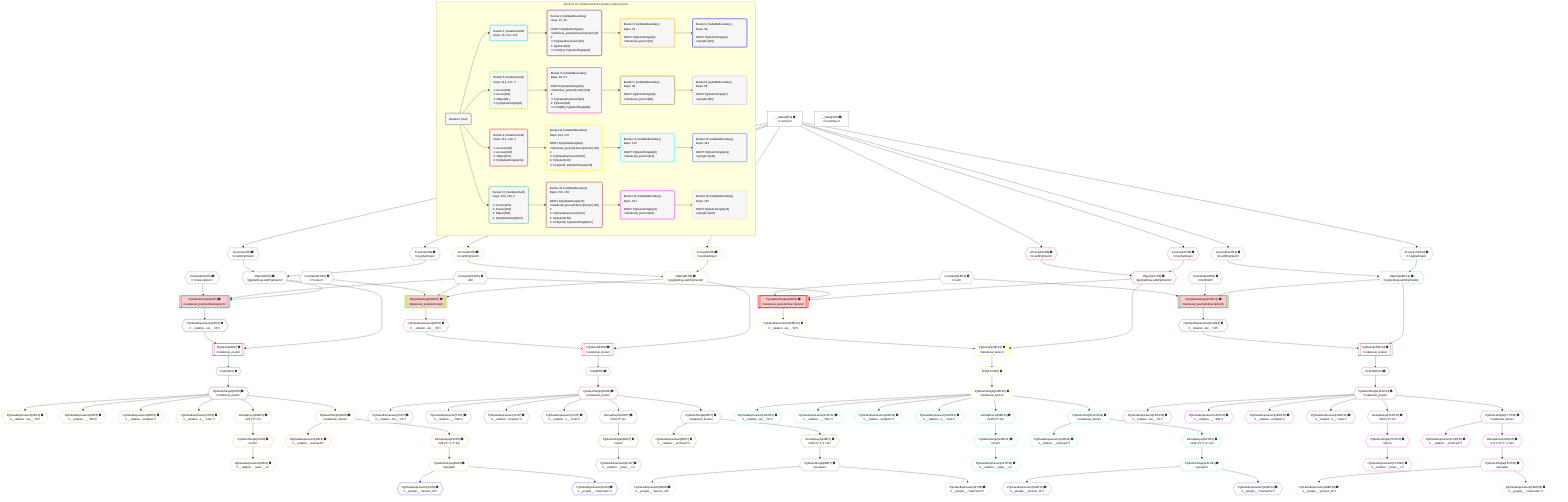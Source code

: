 %%{init: {'themeVariables': { 'fontSize': '12px'}}}%%
graph TD
    classDef path fill:#eee,stroke:#000,color:#000
    classDef plan fill:#fff,stroke-width:1px,color:#000
    classDef itemplan fill:#fff,stroke-width:2px,color:#000
    classDef unbatchedplan fill:#dff,stroke-width:1px,color:#000
    classDef sideeffectplan fill:#fcc,stroke-width:2px,color:#000
    classDef bucket fill:#f6f6f6,color:#000,stroke-width:2px,text-align:left


    %% plan dependencies
    Object15{{"Object[15∈0] ➊<br />ᐸ{pgSettings,withPgClient}ᐳ"}}:::plan
    Access13{{"Access[13∈0] ➊<br />ᐸ2.pgSettingsᐳ"}}:::plan
    Access14{{"Access[14∈0] ➊<br />ᐸ2.withPgClientᐳ"}}:::plan
    Access13 & Access14 --> Object15
    __Value2["__Value[2∈0] ➊<br />ᐸcontextᐳ"]:::plan
    __Value2 --> Access13
    __Value2 --> Access14
    __Value4["__Value[4∈0] ➊<br />ᐸrootValueᐳ"]:::plan
    Constant214{{"Constant[214∈0] ➊<br />ᐸ4ᐳ"}}:::plan
    Constant215{{"Constant[215∈0] ➊<br />ᐸ'A description'ᐳ"}}:::plan
    Constant217{{"Constant[217∈0] ➊<br />ᐸ'A note'ᐳ"}}:::plan
    Constant219{{"Constant[219∈0] ➊<br />ᐸnullᐳ"}}:::plan
    Constant220{{"Constant[220∈0] ➊<br />ᐸ3141592ᐳ"}}:::plan
    PgUpdateSingle12[["PgUpdateSingle[12∈1] ➊<br />ᐸrelational_posts(id;description)ᐳ"]]:::sideeffectplan
    Object15 & Constant214 & Constant215 --> PgUpdateSingle12
    PgSelect18[["PgSelect[18∈2] ➊<br />ᐸrelational_postsᐳ"]]:::plan
    PgClassExpression16{{"PgClassExpression[16∈2] ➊<br />ᐸ__relation...sts__.”id”ᐳ"}}:::plan
    Object15 & PgClassExpression16 --> PgSelect18
    PgUpdateSingle12 --> PgClassExpression16
    First22{{"First[22∈2] ➊"}}:::plan
    PgSelect18 --> First22
    PgSelectSingle23{{"PgSelectSingle[23∈2] ➊<br />ᐸrelational_postsᐳ"}}:::plan
    First22 --> PgSelectSingle23
    PgClassExpression24{{"PgClassExpression[24∈3] ➊<br />ᐸ__relation...sts__.”id”ᐳ"}}:::plan
    PgSelectSingle23 --> PgClassExpression24
    PgClassExpression25{{"PgClassExpression[25∈3] ➊<br />ᐸ__relation...__.”title”ᐳ"}}:::plan
    PgSelectSingle23 --> PgClassExpression25
    PgClassExpression26{{"PgClassExpression[26∈3] ➊<br />ᐸ__relation...scription”ᐳ"}}:::plan
    PgSelectSingle23 --> PgClassExpression26
    PgClassExpression27{{"PgClassExpression[27∈3] ➊<br />ᐸ__relation...s__.”note”ᐳ"}}:::plan
    PgSelectSingle23 --> PgClassExpression27
    PgSelectSingle34{{"PgSelectSingle[34∈3] ➊<br />ᐸtextᐳ"}}:::plan
    RemapKeys194{{"RemapKeys[194∈3] ➊<br />ᐸ23:{”0”:7}ᐳ"}}:::plan
    RemapKeys194 --> PgSelectSingle34
    PgClassExpression35{{"PgClassExpression[35∈3] ➊<br />ᐸ__relation..._lower__.vᐳ"}}:::plan
    PgSelectSingle34 --> PgClassExpression35
    PgSelectSingle39{{"PgSelectSingle[39∈3] ➊<br />ᐸrelational_itemsᐳ"}}:::plan
    PgSelectSingle23 --> PgSelectSingle39
    PgClassExpression40{{"PgClassExpression[40∈3] ➊<br />ᐸ__relation..._archived”ᐳ"}}:::plan
    PgSelectSingle39 --> PgClassExpression40
    PgSelectSingle49{{"PgSelectSingle[49∈3] ➊<br />ᐸpeopleᐳ"}}:::plan
    RemapKeys190{{"RemapKeys[190∈3] ➊<br />ᐸ39:{”0”:1,”1”:2}ᐳ"}}:::plan
    RemapKeys190 --> PgSelectSingle49
    PgSelectSingle39 --> RemapKeys190
    PgSelectSingle23 --> RemapKeys194
    PgClassExpression50{{"PgClassExpression[50∈4] ➊<br />ᐸ__people__.”person_id”ᐳ"}}:::plan
    PgSelectSingle49 --> PgClassExpression50
    PgClassExpression51{{"PgClassExpression[51∈4] ➊<br />ᐸ__people__.”username”ᐳ"}}:::plan
    PgSelectSingle49 --> PgClassExpression51
    PgUpdateSingle58[["PgUpdateSingle[58∈5] ➊<br />ᐸrelational_posts(id;note)ᐳ"]]:::sideeffectplan
    Object61{{"Object[61∈5] ➊<br />ᐸ{pgSettings,withPgClient}ᐳ"}}:::plan
    Object61 & Constant214 & Constant217 --> PgUpdateSingle58
    Access59{{"Access[59∈5] ➊<br />ᐸ2.pgSettingsᐳ"}}:::plan
    Access60{{"Access[60∈5] ➊<br />ᐸ2.withPgClientᐳ"}}:::plan
    Access59 & Access60 --> Object61
    __Value2 --> Access59
    __Value2 --> Access60
    PgSelect64[["PgSelect[64∈6] ➊<br />ᐸrelational_postsᐳ"]]:::plan
    PgClassExpression62{{"PgClassExpression[62∈6] ➊<br />ᐸ__relation...sts__.”id”ᐳ"}}:::plan
    Object61 & PgClassExpression62 --> PgSelect64
    PgUpdateSingle58 --> PgClassExpression62
    First68{{"First[68∈6] ➊"}}:::plan
    PgSelect64 --> First68
    PgSelectSingle69{{"PgSelectSingle[69∈6] ➊<br />ᐸrelational_postsᐳ"}}:::plan
    First68 --> PgSelectSingle69
    PgClassExpression70{{"PgClassExpression[70∈7] ➊<br />ᐸ__relation...sts__.”id”ᐳ"}}:::plan
    PgSelectSingle69 --> PgClassExpression70
    PgClassExpression71{{"PgClassExpression[71∈7] ➊<br />ᐸ__relation...__.”title”ᐳ"}}:::plan
    PgSelectSingle69 --> PgClassExpression71
    PgClassExpression72{{"PgClassExpression[72∈7] ➊<br />ᐸ__relation...scription”ᐳ"}}:::plan
    PgSelectSingle69 --> PgClassExpression72
    PgClassExpression73{{"PgClassExpression[73∈7] ➊<br />ᐸ__relation...s__.”note”ᐳ"}}:::plan
    PgSelectSingle69 --> PgClassExpression73
    PgSelectSingle80{{"PgSelectSingle[80∈7] ➊<br />ᐸtextᐳ"}}:::plan
    RemapKeys200{{"RemapKeys[200∈7] ➊<br />ᐸ69:{”0”:7}ᐳ"}}:::plan
    RemapKeys200 --> PgSelectSingle80
    PgClassExpression81{{"PgClassExpression[81∈7] ➊<br />ᐸ__relation..._lower__.vᐳ"}}:::plan
    PgSelectSingle80 --> PgClassExpression81
    PgSelectSingle85{{"PgSelectSingle[85∈7] ➊<br />ᐸrelational_itemsᐳ"}}:::plan
    PgSelectSingle69 --> PgSelectSingle85
    PgClassExpression86{{"PgClassExpression[86∈7] ➊<br />ᐸ__relation..._archived”ᐳ"}}:::plan
    PgSelectSingle85 --> PgClassExpression86
    PgSelectSingle95{{"PgSelectSingle[95∈7] ➊<br />ᐸpeopleᐳ"}}:::plan
    RemapKeys196{{"RemapKeys[196∈7] ➊<br />ᐸ85:{”0”:1,”1”:2}ᐳ"}}:::plan
    RemapKeys196 --> PgSelectSingle95
    PgSelectSingle85 --> RemapKeys196
    PgSelectSingle69 --> RemapKeys200
    PgClassExpression96{{"PgClassExpression[96∈8] ➊<br />ᐸ__people__.”person_id”ᐳ"}}:::plan
    PgSelectSingle95 --> PgClassExpression96
    PgClassExpression97{{"PgClassExpression[97∈8] ➊<br />ᐸ__people__.”username”ᐳ"}}:::plan
    PgSelectSingle95 --> PgClassExpression97
    PgUpdateSingle104[["PgUpdateSingle[104∈9] ➊<br />ᐸrelational_posts(id;description)ᐳ"]]:::sideeffectplan
    Object107{{"Object[107∈9] ➊<br />ᐸ{pgSettings,withPgClient}ᐳ"}}:::plan
    Object107 & Constant214 & Constant219 --> PgUpdateSingle104
    Access105{{"Access[105∈9] ➊<br />ᐸ2.pgSettingsᐳ"}}:::plan
    Access106{{"Access[106∈9] ➊<br />ᐸ2.withPgClientᐳ"}}:::plan
    Access105 & Access106 --> Object107
    __Value2 --> Access105
    __Value2 --> Access106
    PgSelect110[["PgSelect[110∈10] ➊<br />ᐸrelational_postsᐳ"]]:::plan
    PgClassExpression108{{"PgClassExpression[108∈10] ➊<br />ᐸ__relation...sts__.”id”ᐳ"}}:::plan
    Object107 & PgClassExpression108 --> PgSelect110
    PgUpdateSingle104 --> PgClassExpression108
    First114{{"First[114∈10] ➊"}}:::plan
    PgSelect110 --> First114
    PgSelectSingle115{{"PgSelectSingle[115∈10] ➊<br />ᐸrelational_postsᐳ"}}:::plan
    First114 --> PgSelectSingle115
    PgClassExpression116{{"PgClassExpression[116∈11] ➊<br />ᐸ__relation...sts__.”id”ᐳ"}}:::plan
    PgSelectSingle115 --> PgClassExpression116
    PgClassExpression117{{"PgClassExpression[117∈11] ➊<br />ᐸ__relation...__.”title”ᐳ"}}:::plan
    PgSelectSingle115 --> PgClassExpression117
    PgClassExpression118{{"PgClassExpression[118∈11] ➊<br />ᐸ__relation...scription”ᐳ"}}:::plan
    PgSelectSingle115 --> PgClassExpression118
    PgClassExpression119{{"PgClassExpression[119∈11] ➊<br />ᐸ__relation...s__.”note”ᐳ"}}:::plan
    PgSelectSingle115 --> PgClassExpression119
    PgSelectSingle126{{"PgSelectSingle[126∈11] ➊<br />ᐸtextᐳ"}}:::plan
    RemapKeys206{{"RemapKeys[206∈11] ➊<br />ᐸ115:{”0”:7}ᐳ"}}:::plan
    RemapKeys206 --> PgSelectSingle126
    PgClassExpression127{{"PgClassExpression[127∈11] ➊<br />ᐸ__relation..._lower__.vᐳ"}}:::plan
    PgSelectSingle126 --> PgClassExpression127
    PgSelectSingle131{{"PgSelectSingle[131∈11] ➊<br />ᐸrelational_itemsᐳ"}}:::plan
    PgSelectSingle115 --> PgSelectSingle131
    PgClassExpression132{{"PgClassExpression[132∈11] ➊<br />ᐸ__relation..._archived”ᐳ"}}:::plan
    PgSelectSingle131 --> PgClassExpression132
    PgSelectSingle141{{"PgSelectSingle[141∈11] ➊<br />ᐸpeopleᐳ"}}:::plan
    RemapKeys202{{"RemapKeys[202∈11] ➊<br />ᐸ131:{”0”:1,”1”:2}ᐳ"}}:::plan
    RemapKeys202 --> PgSelectSingle141
    PgSelectSingle131 --> RemapKeys202
    PgSelectSingle115 --> RemapKeys206
    PgClassExpression142{{"PgClassExpression[142∈12] ➊<br />ᐸ__people__.”person_id”ᐳ"}}:::plan
    PgSelectSingle141 --> PgClassExpression142
    PgClassExpression143{{"PgClassExpression[143∈12] ➊<br />ᐸ__people__.”username”ᐳ"}}:::plan
    PgSelectSingle141 --> PgClassExpression143
    PgUpdateSingle150[["PgUpdateSingle[150∈13] ➊<br />ᐸrelational_posts(id;description)ᐳ"]]:::sideeffectplan
    Object153{{"Object[153∈13] ➊<br />ᐸ{pgSettings,withPgClient}ᐳ"}}:::plan
    Object153 & Constant220 & Constant219 --> PgUpdateSingle150
    Access151{{"Access[151∈13] ➊<br />ᐸ2.pgSettingsᐳ"}}:::plan
    Access152{{"Access[152∈13] ➊<br />ᐸ2.withPgClientᐳ"}}:::plan
    Access151 & Access152 --> Object153
    __Value2 --> Access151
    __Value2 --> Access152
    PgSelect156[["PgSelect[156∈14] ➊<br />ᐸrelational_postsᐳ"]]:::plan
    PgClassExpression154{{"PgClassExpression[154∈14] ➊<br />ᐸ__relation...sts__.”id”ᐳ"}}:::plan
    Object153 & PgClassExpression154 --> PgSelect156
    PgUpdateSingle150 --> PgClassExpression154
    First160{{"First[160∈14] ➊"}}:::plan
    PgSelect156 --> First160
    PgSelectSingle161{{"PgSelectSingle[161∈14] ➊<br />ᐸrelational_postsᐳ"}}:::plan
    First160 --> PgSelectSingle161
    PgClassExpression162{{"PgClassExpression[162∈15] ➊<br />ᐸ__relation...sts__.”id”ᐳ"}}:::plan
    PgSelectSingle161 --> PgClassExpression162
    PgClassExpression163{{"PgClassExpression[163∈15] ➊<br />ᐸ__relation...__.”title”ᐳ"}}:::plan
    PgSelectSingle161 --> PgClassExpression163
    PgClassExpression164{{"PgClassExpression[164∈15] ➊<br />ᐸ__relation...scription”ᐳ"}}:::plan
    PgSelectSingle161 --> PgClassExpression164
    PgClassExpression165{{"PgClassExpression[165∈15] ➊<br />ᐸ__relation...s__.”note”ᐳ"}}:::plan
    PgSelectSingle161 --> PgClassExpression165
    PgSelectSingle172{{"PgSelectSingle[172∈15] ➊<br />ᐸtextᐳ"}}:::plan
    RemapKeys212{{"RemapKeys[212∈15] ➊<br />ᐸ161:{”0”:7}ᐳ"}}:::plan
    RemapKeys212 --> PgSelectSingle172
    PgClassExpression173{{"PgClassExpression[173∈15] ➊<br />ᐸ__relation..._lower__.vᐳ"}}:::plan
    PgSelectSingle172 --> PgClassExpression173
    PgSelectSingle177{{"PgSelectSingle[177∈15] ➊<br />ᐸrelational_itemsᐳ"}}:::plan
    PgSelectSingle161 --> PgSelectSingle177
    PgClassExpression178{{"PgClassExpression[178∈15] ➊<br />ᐸ__relation..._archived”ᐳ"}}:::plan
    PgSelectSingle177 --> PgClassExpression178
    PgSelectSingle187{{"PgSelectSingle[187∈15] ➊<br />ᐸpeopleᐳ"}}:::plan
    RemapKeys208{{"RemapKeys[208∈15] ➊<br />ᐸ177:{”0”:1,”1”:2}ᐳ"}}:::plan
    RemapKeys208 --> PgSelectSingle187
    PgSelectSingle177 --> RemapKeys208
    PgSelectSingle161 --> RemapKeys212
    PgClassExpression188{{"PgClassExpression[188∈16] ➊<br />ᐸ__people__.”person_id”ᐳ"}}:::plan
    PgSelectSingle187 --> PgClassExpression188
    PgClassExpression189{{"PgClassExpression[189∈16] ➊<br />ᐸ__people__.”username”ᐳ"}}:::plan
    PgSelectSingle187 --> PgClassExpression189

    %% define steps

    subgraph "Buckets for mutations/basics/update-relational-post"
    Bucket0("Bucket 0 (root)"):::bucket
    classDef bucket0 stroke:#696969
    class Bucket0,__Value2,__Value4,Access13,Access14,Object15,Constant214,Constant215,Constant217,Constant219,Constant220 bucket0
    Bucket1("Bucket 1 (mutationField)<br />Deps: 15, 214, 215"):::bucket
    classDef bucket1 stroke:#00bfff
    class Bucket1,PgUpdateSingle12 bucket1
    Bucket2("Bucket 2 (nullableBoundary)<br />Deps: 12, 15<br /><br />ROOT PgUpdateSingle{1}ᐸrelational_posts(id;description)ᐳ[12]<br />1: <br />ᐳ: PgClassExpression[16]<br />2: PgSelect[18]<br />ᐳ: First[22], PgSelectSingle[23]"):::bucket
    classDef bucket2 stroke:#7f007f
    class Bucket2,PgClassExpression16,PgSelect18,First22,PgSelectSingle23 bucket2
    Bucket3("Bucket 3 (nullableBoundary)<br />Deps: 23<br /><br />ROOT PgSelectSingle{2}ᐸrelational_postsᐳ[23]"):::bucket
    classDef bucket3 stroke:#ffa500
    class Bucket3,PgClassExpression24,PgClassExpression25,PgClassExpression26,PgClassExpression27,PgSelectSingle34,PgClassExpression35,PgSelectSingle39,PgClassExpression40,PgSelectSingle49,RemapKeys190,RemapKeys194 bucket3
    Bucket4("Bucket 4 (nullableBoundary)<br />Deps: 49<br /><br />ROOT PgSelectSingle{3}ᐸpeopleᐳ[49]"):::bucket
    classDef bucket4 stroke:#0000ff
    class Bucket4,PgClassExpression50,PgClassExpression51 bucket4
    Bucket5("Bucket 5 (mutationField)<br />Deps: 214, 217, 2<br /><br />1: Access[59]<br />2: Access[60]<br />3: Object[61]<br />4: PgUpdateSingle[58]"):::bucket
    classDef bucket5 stroke:#7fff00
    class Bucket5,PgUpdateSingle58,Access59,Access60,Object61 bucket5
    Bucket6("Bucket 6 (nullableBoundary)<br />Deps: 58, 61<br /><br />ROOT PgUpdateSingle{5}ᐸrelational_posts(id;note)ᐳ[58]<br />1: <br />ᐳ: PgClassExpression[62]<br />2: PgSelect[64]<br />ᐳ: First[68], PgSelectSingle[69]"):::bucket
    classDef bucket6 stroke:#ff1493
    class Bucket6,PgClassExpression62,PgSelect64,First68,PgSelectSingle69 bucket6
    Bucket7("Bucket 7 (nullableBoundary)<br />Deps: 69<br /><br />ROOT PgSelectSingle{6}ᐸrelational_postsᐳ[69]"):::bucket
    classDef bucket7 stroke:#808000
    class Bucket7,PgClassExpression70,PgClassExpression71,PgClassExpression72,PgClassExpression73,PgSelectSingle80,PgClassExpression81,PgSelectSingle85,PgClassExpression86,PgSelectSingle95,RemapKeys196,RemapKeys200 bucket7
    Bucket8("Bucket 8 (nullableBoundary)<br />Deps: 95<br /><br />ROOT PgSelectSingle{7}ᐸpeopleᐳ[95]"):::bucket
    classDef bucket8 stroke:#dda0dd
    class Bucket8,PgClassExpression96,PgClassExpression97 bucket8
    Bucket9("Bucket 9 (mutationField)<br />Deps: 214, 219, 2<br /><br />1: Access[105]<br />2: Access[106]<br />3: Object[107]<br />4: PgUpdateSingle[104]"):::bucket
    classDef bucket9 stroke:#ff0000
    class Bucket9,PgUpdateSingle104,Access105,Access106,Object107 bucket9
    Bucket10("Bucket 10 (nullableBoundary)<br />Deps: 104, 107<br /><br />ROOT PgUpdateSingle{9}ᐸrelational_posts(id;description)ᐳ[104]<br />1: <br />ᐳ: PgClassExpression[108]<br />2: PgSelect[110]<br />ᐳ: First[114], PgSelectSingle[115]"):::bucket
    classDef bucket10 stroke:#ffff00
    class Bucket10,PgClassExpression108,PgSelect110,First114,PgSelectSingle115 bucket10
    Bucket11("Bucket 11 (nullableBoundary)<br />Deps: 115<br /><br />ROOT PgSelectSingle{10}ᐸrelational_postsᐳ[115]"):::bucket
    classDef bucket11 stroke:#00ffff
    class Bucket11,PgClassExpression116,PgClassExpression117,PgClassExpression118,PgClassExpression119,PgSelectSingle126,PgClassExpression127,PgSelectSingle131,PgClassExpression132,PgSelectSingle141,RemapKeys202,RemapKeys206 bucket11
    Bucket12("Bucket 12 (nullableBoundary)<br />Deps: 141<br /><br />ROOT PgSelectSingle{11}ᐸpeopleᐳ[141]"):::bucket
    classDef bucket12 stroke:#4169e1
    class Bucket12,PgClassExpression142,PgClassExpression143 bucket12
    Bucket13("Bucket 13 (mutationField)<br />Deps: 220, 219, 2<br /><br />1: Access[151]<br />2: Access[152]<br />3: Object[153]<br />4: PgUpdateSingle[150]"):::bucket
    classDef bucket13 stroke:#3cb371
    class Bucket13,PgUpdateSingle150,Access151,Access152,Object153 bucket13
    Bucket14("Bucket 14 (nullableBoundary)<br />Deps: 150, 153<br /><br />ROOT PgUpdateSingle{13}ᐸrelational_posts(id;description)ᐳ[150]<br />1: <br />ᐳ: PgClassExpression[154]<br />2: PgSelect[156]<br />ᐳ: First[160], PgSelectSingle[161]"):::bucket
    classDef bucket14 stroke:#a52a2a
    class Bucket14,PgClassExpression154,PgSelect156,First160,PgSelectSingle161 bucket14
    Bucket15("Bucket 15 (nullableBoundary)<br />Deps: 161<br /><br />ROOT PgSelectSingle{14}ᐸrelational_postsᐳ[161]"):::bucket
    classDef bucket15 stroke:#ff00ff
    class Bucket15,PgClassExpression162,PgClassExpression163,PgClassExpression164,PgClassExpression165,PgSelectSingle172,PgClassExpression173,PgSelectSingle177,PgClassExpression178,PgSelectSingle187,RemapKeys208,RemapKeys212 bucket15
    Bucket16("Bucket 16 (nullableBoundary)<br />Deps: 187<br /><br />ROOT PgSelectSingle{15}ᐸpeopleᐳ[187]"):::bucket
    classDef bucket16 stroke:#f5deb3
    class Bucket16,PgClassExpression188,PgClassExpression189 bucket16
    Bucket0 --> Bucket1 & Bucket5 & Bucket9 & Bucket13
    Bucket1 --> Bucket2
    Bucket2 --> Bucket3
    Bucket3 --> Bucket4
    Bucket5 --> Bucket6
    Bucket6 --> Bucket7
    Bucket7 --> Bucket8
    Bucket9 --> Bucket10
    Bucket10 --> Bucket11
    Bucket11 --> Bucket12
    Bucket13 --> Bucket14
    Bucket14 --> Bucket15
    Bucket15 --> Bucket16
    end
